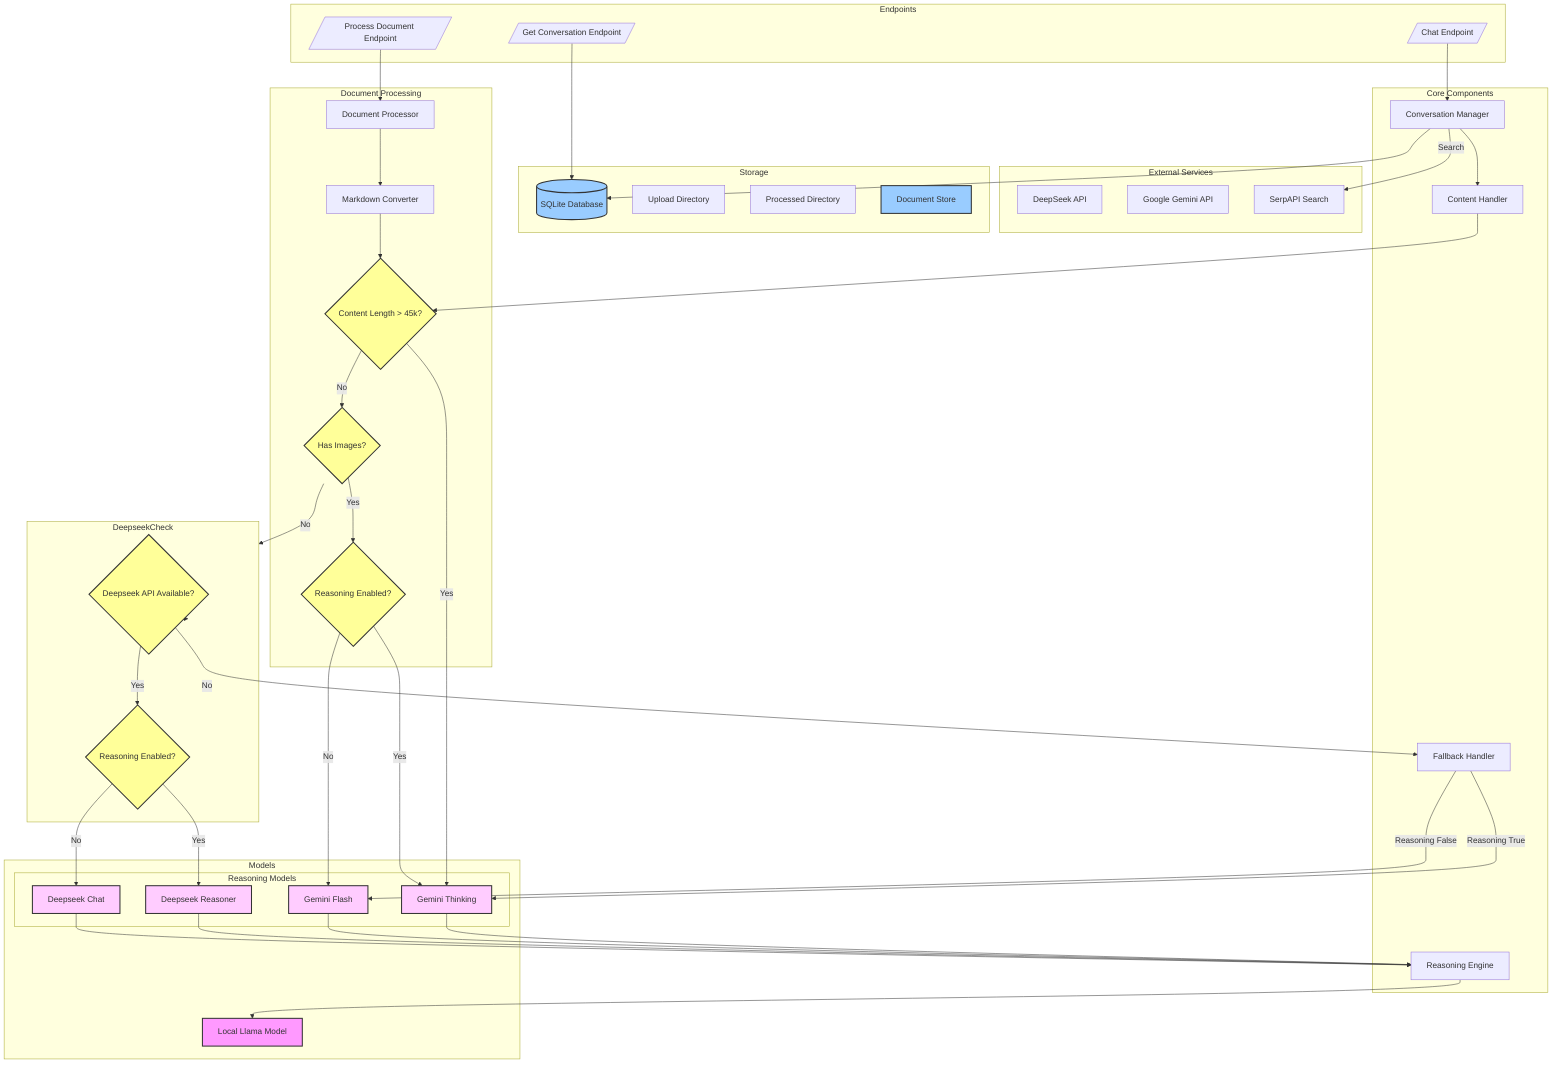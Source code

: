 graph TD
    subgraph External Services
        OpenAI[DeepSeek API]
        Gemini[Google Gemini API]
        SerpAPI[SerpAPI Search]
    end

    subgraph Storage
        DB[(SQLite Database)]
        UploadDir[Upload Directory]
        ProcessedDir[Processed Directory]
        DocStore[Document Store]
    end

    subgraph Models
        LocalLLM[Local Llama Model]
        subgraph Reasoning Models
            GeminiThinking[Gemini Thinking]
            GeminiFlash[Gemini Flash]
            DeepseekReasoner[Deepseek Reasoner]
            DeepseekChat[Deepseek Chat]
        end
    end

    subgraph Document Processing
        DocProcessor[Document Processor]
        MarkdownConverter[Markdown Converter]
        ContentLengthCheck{Content Length > 45k?}
        HasImages{Has Images?}
        ReasoningEnabled{Reasoning Enabled?}
    end

    subgraph Endpoints
        Chat[/Chat Endpoint/]
        ProcessDoc[/Process Document Endpoint/]
        GetConv[/Get Conversation Endpoint/]
    end

    subgraph Core Components
        ConvManager[Conversation Manager]
        ContentHandler[Content Handler]
        ReasoningEngine[Reasoning Engine]
        FallbackHandler[Fallback Handler]
    end

    %% Document Processing Flow
    ProcessDoc --> DocProcessor
    DocProcessor --> MarkdownConverter
    MarkdownConverter --> ContentLengthCheck
    ContentLengthCheck -->|Yes| GeminiThinking
    ContentLengthCheck -->|No| HasImages
    
    %% Reasoning Path Selection
    HasImages -->|Yes| ReasoningEnabled
    HasImages -->|No| DeepseekCheck
    
    ReasoningEnabled -->|Yes| GeminiThinking
    ReasoningEnabled -->|No| GeminiFlash
    
    subgraph DeepseekCheck
        DeepseekAPI{Deepseek API Available?}
        ReasoningFlag{Reasoning Enabled?}
    end
    
    DeepseekCheck --> DeepseekAPI
    DeepseekAPI -->|Yes| ReasoningFlag
    DeepseekAPI -->|No| FallbackHandler
    
    ReasoningFlag -->|Yes| DeepseekReasoner
    ReasoningFlag -->|No| DeepseekChat
    
    FallbackHandler -->|Reasoning True| GeminiThinking
    FallbackHandler -->|Reasoning False| GeminiFlash

    %% Final Processing
    GeminiThinking --> ReasoningEngine
    GeminiFlash --> ReasoningEngine
    DeepseekReasoner --> ReasoningEngine
    DeepseekChat --> ReasoningEngine
    
    ReasoningEngine --> LocalLLM
    
    %% Chat Flow
    Chat --> ConvManager
    ConvManager --> ContentHandler
    ContentHandler --> ContentLengthCheck
    ConvManager --> |Search|SerpAPI
    ConvManager --> DB

    %% Conversation Retrieval
    GetConv --> DB

    style LocalLLM fill:#f9f,stroke:#333,stroke-width:2px
    style DB fill:#9cf,stroke:#333,stroke-width:2px
    style DocStore fill:#9cf,stroke:#333,stroke-width:2px
    style GeminiThinking fill:#fcf,stroke:#333,stroke-width:2px
    style GeminiFlash fill:#fcf,stroke:#333,stroke-width:2px
    style DeepseekReasoner fill:#fcf,stroke:#333,stroke-width:2px
    style DeepseekChat fill:#fcf,stroke:#333,stroke-width:2px
    style ContentLengthCheck fill:#ff9,stroke:#333,stroke-width:2px
    style HasImages fill:#ff9,stroke:#333,stroke-width:2px
    style ReasoningEnabled fill:#ff9,stroke:#333,stroke-width:2px
    style DeepseekAPI fill:#ff9,stroke:#333,stroke-width:2px
    style ReasoningFlag fill:#ff9,stroke:#333,stroke-width:2px